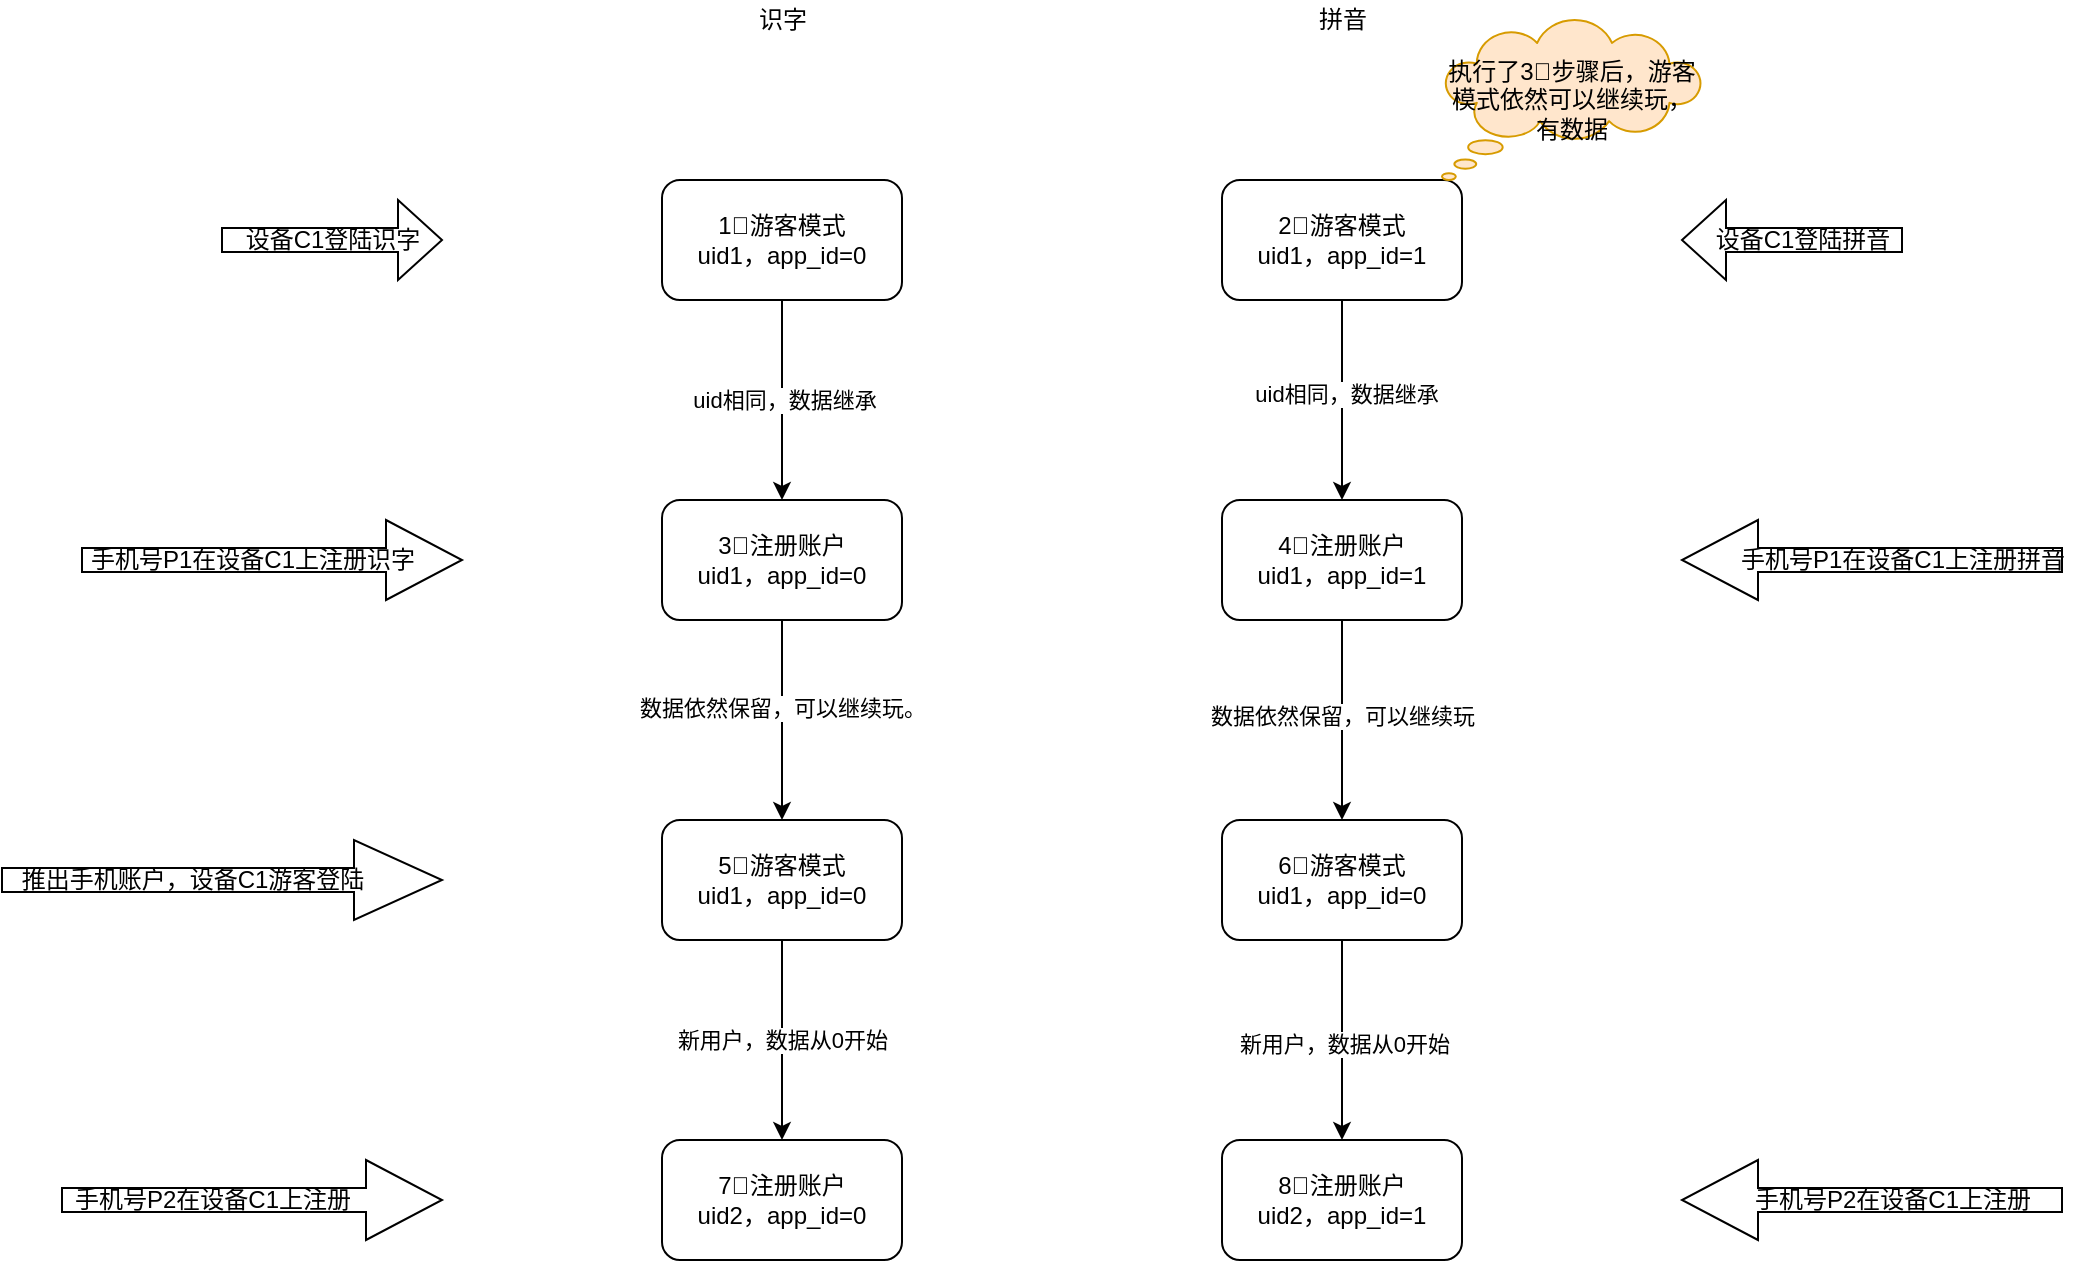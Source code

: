 <mxfile version="14.6.13" type="github">
  <diagram id="5VuVzdMT9vKq_EmZpIeq" name="Page-1">
    <mxGraphModel dx="2125" dy="808" grid="1" gridSize="10" guides="1" tooltips="1" connect="1" arrows="1" fold="1" page="1" pageScale="1" pageWidth="827" pageHeight="1169" math="0" shadow="0">
      <root>
        <mxCell id="0" />
        <mxCell id="1" parent="0" />
        <mxCell id="6V99o7FiydnXsoHUSXtA-17" value="识字" style="text;html=1;align=center;verticalAlign=middle;resizable=0;points=[];autosize=1;strokeColor=none;" vertex="1" parent="1">
          <mxGeometry x="270" y="120" width="40" height="20" as="geometry" />
        </mxCell>
        <mxCell id="6V99o7FiydnXsoHUSXtA-18" value="拼音" style="text;html=1;align=center;verticalAlign=middle;resizable=0;points=[];autosize=1;strokeColor=none;" vertex="1" parent="1">
          <mxGeometry x="550" y="120" width="40" height="20" as="geometry" />
        </mxCell>
        <mxCell id="6V99o7FiydnXsoHUSXtA-32" value="" style="shape=singleArrow;whiteSpace=wrap;html=1;" vertex="1" parent="1">
          <mxGeometry x="10" y="220" width="110" height="40" as="geometry" />
        </mxCell>
        <mxCell id="6V99o7FiydnXsoHUSXtA-35" value="设备C1登陆识字" style="text;html=1;align=center;verticalAlign=middle;resizable=0;points=[];autosize=1;strokeColor=none;" vertex="1" parent="1">
          <mxGeometry x="15" y="230" width="100" height="20" as="geometry" />
        </mxCell>
        <mxCell id="6V99o7FiydnXsoHUSXtA-42" style="edgeStyle=orthogonalEdgeStyle;rounded=0;orthogonalLoop=1;jettySize=auto;html=1;entryX=0.5;entryY=0;entryDx=0;entryDy=0;" edge="1" parent="1" source="6V99o7FiydnXsoHUSXtA-36" target="6V99o7FiydnXsoHUSXtA-38">
          <mxGeometry relative="1" as="geometry" />
        </mxCell>
        <mxCell id="6V99o7FiydnXsoHUSXtA-43" value="uid相同，数据继承" style="edgeLabel;html=1;align=center;verticalAlign=middle;resizable=0;points=[];" vertex="1" connectable="0" parent="6V99o7FiydnXsoHUSXtA-42">
          <mxGeometry y="1" relative="1" as="geometry">
            <mxPoint as="offset" />
          </mxGeometry>
        </mxCell>
        <mxCell id="6V99o7FiydnXsoHUSXtA-36" value="1⃣️游客模式&lt;br&gt;uid1，app_id=0" style="rounded=1;whiteSpace=wrap;html=1;" vertex="1" parent="1">
          <mxGeometry x="230" y="210" width="120" height="60" as="geometry" />
        </mxCell>
        <mxCell id="6V99o7FiydnXsoHUSXtA-49" style="edgeStyle=orthogonalEdgeStyle;rounded=0;orthogonalLoop=1;jettySize=auto;html=1;entryX=0.5;entryY=0;entryDx=0;entryDy=0;" edge="1" parent="1" source="6V99o7FiydnXsoHUSXtA-37" target="6V99o7FiydnXsoHUSXtA-44">
          <mxGeometry relative="1" as="geometry" />
        </mxCell>
        <mxCell id="6V99o7FiydnXsoHUSXtA-50" value="uid相同，数据继承" style="edgeLabel;html=1;align=center;verticalAlign=middle;resizable=0;points=[];" vertex="1" connectable="0" parent="6V99o7FiydnXsoHUSXtA-49">
          <mxGeometry x="-0.06" y="2" relative="1" as="geometry">
            <mxPoint as="offset" />
          </mxGeometry>
        </mxCell>
        <mxCell id="6V99o7FiydnXsoHUSXtA-37" value="2⃣️游客模式&lt;br&gt;uid1，app_id=1" style="rounded=1;whiteSpace=wrap;html=1;" vertex="1" parent="1">
          <mxGeometry x="510" y="210" width="120" height="60" as="geometry" />
        </mxCell>
        <mxCell id="6V99o7FiydnXsoHUSXtA-58" style="edgeStyle=orthogonalEdgeStyle;rounded=0;orthogonalLoop=1;jettySize=auto;html=1;entryX=0.5;entryY=0;entryDx=0;entryDy=0;" edge="1" parent="1" source="6V99o7FiydnXsoHUSXtA-38" target="6V99o7FiydnXsoHUSXtA-57">
          <mxGeometry relative="1" as="geometry" />
        </mxCell>
        <mxCell id="6V99o7FiydnXsoHUSXtA-59" value="数据依然保留，可以继续玩。" style="edgeLabel;html=1;align=center;verticalAlign=middle;resizable=0;points=[];" vertex="1" connectable="0" parent="6V99o7FiydnXsoHUSXtA-58">
          <mxGeometry x="-0.12" relative="1" as="geometry">
            <mxPoint as="offset" />
          </mxGeometry>
        </mxCell>
        <mxCell id="6V99o7FiydnXsoHUSXtA-38" value="3⃣️注册账户&lt;br&gt;uid1，app_id=0" style="rounded=1;whiteSpace=wrap;html=1;" vertex="1" parent="1">
          <mxGeometry x="230" y="370" width="120" height="60" as="geometry" />
        </mxCell>
        <mxCell id="6V99o7FiydnXsoHUSXtA-40" value="" style="shape=singleArrow;whiteSpace=wrap;html=1;" vertex="1" parent="1">
          <mxGeometry x="-60" y="380" width="190" height="40" as="geometry" />
        </mxCell>
        <mxCell id="6V99o7FiydnXsoHUSXtA-41" value="手机号P1在设备C1上注册识字" style="text;html=1;align=center;verticalAlign=middle;resizable=0;points=[];autosize=1;strokeColor=none;" vertex="1" parent="1">
          <mxGeometry x="-65" y="390" width="180" height="20" as="geometry" />
        </mxCell>
        <mxCell id="6V99o7FiydnXsoHUSXtA-61" style="edgeStyle=orthogonalEdgeStyle;rounded=0;orthogonalLoop=1;jettySize=auto;html=1;entryX=0.5;entryY=0;entryDx=0;entryDy=0;" edge="1" parent="1" source="6V99o7FiydnXsoHUSXtA-44" target="6V99o7FiydnXsoHUSXtA-60">
          <mxGeometry relative="1" as="geometry" />
        </mxCell>
        <mxCell id="6V99o7FiydnXsoHUSXtA-62" value="数据依然保留，可以继续玩" style="edgeLabel;html=1;align=center;verticalAlign=middle;resizable=0;points=[];" vertex="1" connectable="0" parent="6V99o7FiydnXsoHUSXtA-61">
          <mxGeometry x="-0.04" relative="1" as="geometry">
            <mxPoint as="offset" />
          </mxGeometry>
        </mxCell>
        <mxCell id="6V99o7FiydnXsoHUSXtA-44" value="4⃣️注册账户&lt;br&gt;uid1，app_id=1" style="rounded=1;whiteSpace=wrap;html=1;" vertex="1" parent="1">
          <mxGeometry x="510" y="370" width="120" height="60" as="geometry" />
        </mxCell>
        <mxCell id="6V99o7FiydnXsoHUSXtA-47" value="" style="shape=singleArrow;whiteSpace=wrap;html=1;rotation=-180;" vertex="1" parent="1">
          <mxGeometry x="740" y="380" width="190" height="40" as="geometry" />
        </mxCell>
        <mxCell id="6V99o7FiydnXsoHUSXtA-48" value="手机号P1在设备C1上注册拼音" style="text;html=1;align=center;verticalAlign=middle;resizable=0;points=[];autosize=1;strokeColor=none;" vertex="1" parent="1">
          <mxGeometry x="760" y="390" width="180" height="20" as="geometry" />
        </mxCell>
        <mxCell id="6V99o7FiydnXsoHUSXtA-51" value="" style="shape=singleArrow;whiteSpace=wrap;html=1;rotation=-180;" vertex="1" parent="1">
          <mxGeometry x="740" y="220" width="110" height="40" as="geometry" />
        </mxCell>
        <mxCell id="6V99o7FiydnXsoHUSXtA-52" value="执行了3⃣️步骤后，游客模式依然可以继续玩，有数据" style="whiteSpace=wrap;html=1;shape=mxgraph.basic.cloud_callout;fillColor=#ffe6cc;strokeColor=#d79b00;" vertex="1" parent="1">
          <mxGeometry x="620" y="130" width="130" height="80" as="geometry" />
        </mxCell>
        <mxCell id="6V99o7FiydnXsoHUSXtA-53" value="设备C1登陆拼音" style="text;html=1;align=center;verticalAlign=middle;resizable=0;points=[];autosize=1;strokeColor=none;" vertex="1" parent="1">
          <mxGeometry x="750" y="230" width="100" height="20" as="geometry" />
        </mxCell>
        <mxCell id="6V99o7FiydnXsoHUSXtA-54" value="" style="shape=singleArrow;whiteSpace=wrap;html=1;" vertex="1" parent="1">
          <mxGeometry x="-100" y="540" width="220" height="40" as="geometry" />
        </mxCell>
        <mxCell id="6V99o7FiydnXsoHUSXtA-55" value="推出手机账户，设备C1游客登陆" style="text;html=1;align=center;verticalAlign=middle;resizable=0;points=[];autosize=1;strokeColor=none;" vertex="1" parent="1">
          <mxGeometry x="-100" y="550" width="190" height="20" as="geometry" />
        </mxCell>
        <mxCell id="6V99o7FiydnXsoHUSXtA-67" value="新用户，数据从0开始" style="edgeStyle=orthogonalEdgeStyle;rounded=0;orthogonalLoop=1;jettySize=auto;html=1;entryX=0.5;entryY=0;entryDx=0;entryDy=0;" edge="1" parent="1" source="6V99o7FiydnXsoHUSXtA-57" target="6V99o7FiydnXsoHUSXtA-66">
          <mxGeometry relative="1" as="geometry" />
        </mxCell>
        <mxCell id="6V99o7FiydnXsoHUSXtA-57" value="5⃣️游客模式&lt;br&gt;uid1，app_id=0" style="rounded=1;whiteSpace=wrap;html=1;" vertex="1" parent="1">
          <mxGeometry x="230" y="530" width="120" height="60" as="geometry" />
        </mxCell>
        <mxCell id="6V99o7FiydnXsoHUSXtA-69" style="edgeStyle=orthogonalEdgeStyle;rounded=0;orthogonalLoop=1;jettySize=auto;html=1;entryX=0.5;entryY=0;entryDx=0;entryDy=0;" edge="1" parent="1" source="6V99o7FiydnXsoHUSXtA-60" target="6V99o7FiydnXsoHUSXtA-68">
          <mxGeometry relative="1" as="geometry" />
        </mxCell>
        <mxCell id="6V99o7FiydnXsoHUSXtA-70" value="新用户，数据从0开始" style="edgeLabel;html=1;align=center;verticalAlign=middle;resizable=0;points=[];" vertex="1" connectable="0" parent="6V99o7FiydnXsoHUSXtA-69">
          <mxGeometry x="0.04" y="1" relative="1" as="geometry">
            <mxPoint as="offset" />
          </mxGeometry>
        </mxCell>
        <mxCell id="6V99o7FiydnXsoHUSXtA-60" value="6⃣️游客模式&lt;br&gt;uid1，app_id=0" style="rounded=1;whiteSpace=wrap;html=1;" vertex="1" parent="1">
          <mxGeometry x="510" y="530" width="120" height="60" as="geometry" />
        </mxCell>
        <mxCell id="6V99o7FiydnXsoHUSXtA-64" value="" style="shape=singleArrow;whiteSpace=wrap;html=1;" vertex="1" parent="1">
          <mxGeometry x="-70" y="700" width="190" height="40" as="geometry" />
        </mxCell>
        <mxCell id="6V99o7FiydnXsoHUSXtA-65" value="手机号P2在设备C1上注册" style="text;html=1;align=center;verticalAlign=middle;resizable=0;points=[];autosize=1;strokeColor=none;" vertex="1" parent="1">
          <mxGeometry x="-70" y="710" width="150" height="20" as="geometry" />
        </mxCell>
        <mxCell id="6V99o7FiydnXsoHUSXtA-66" value="7⃣️注册账户&lt;br&gt;uid2，app_id=0" style="rounded=1;whiteSpace=wrap;html=1;" vertex="1" parent="1">
          <mxGeometry x="230" y="690" width="120" height="60" as="geometry" />
        </mxCell>
        <mxCell id="6V99o7FiydnXsoHUSXtA-68" value="8⃣️注册账户&lt;br&gt;uid2，app_id=1" style="rounded=1;whiteSpace=wrap;html=1;" vertex="1" parent="1">
          <mxGeometry x="510" y="690" width="120" height="60" as="geometry" />
        </mxCell>
        <mxCell id="6V99o7FiydnXsoHUSXtA-71" value="" style="shape=singleArrow;whiteSpace=wrap;html=1;rotation=-180;" vertex="1" parent="1">
          <mxGeometry x="740" y="700" width="190" height="40" as="geometry" />
        </mxCell>
        <mxCell id="6V99o7FiydnXsoHUSXtA-72" value="手机号P2在设备C1上注册" style="text;html=1;align=center;verticalAlign=middle;resizable=0;points=[];autosize=1;strokeColor=none;" vertex="1" parent="1">
          <mxGeometry x="770" y="710" width="150" height="20" as="geometry" />
        </mxCell>
      </root>
    </mxGraphModel>
  </diagram>
</mxfile>
